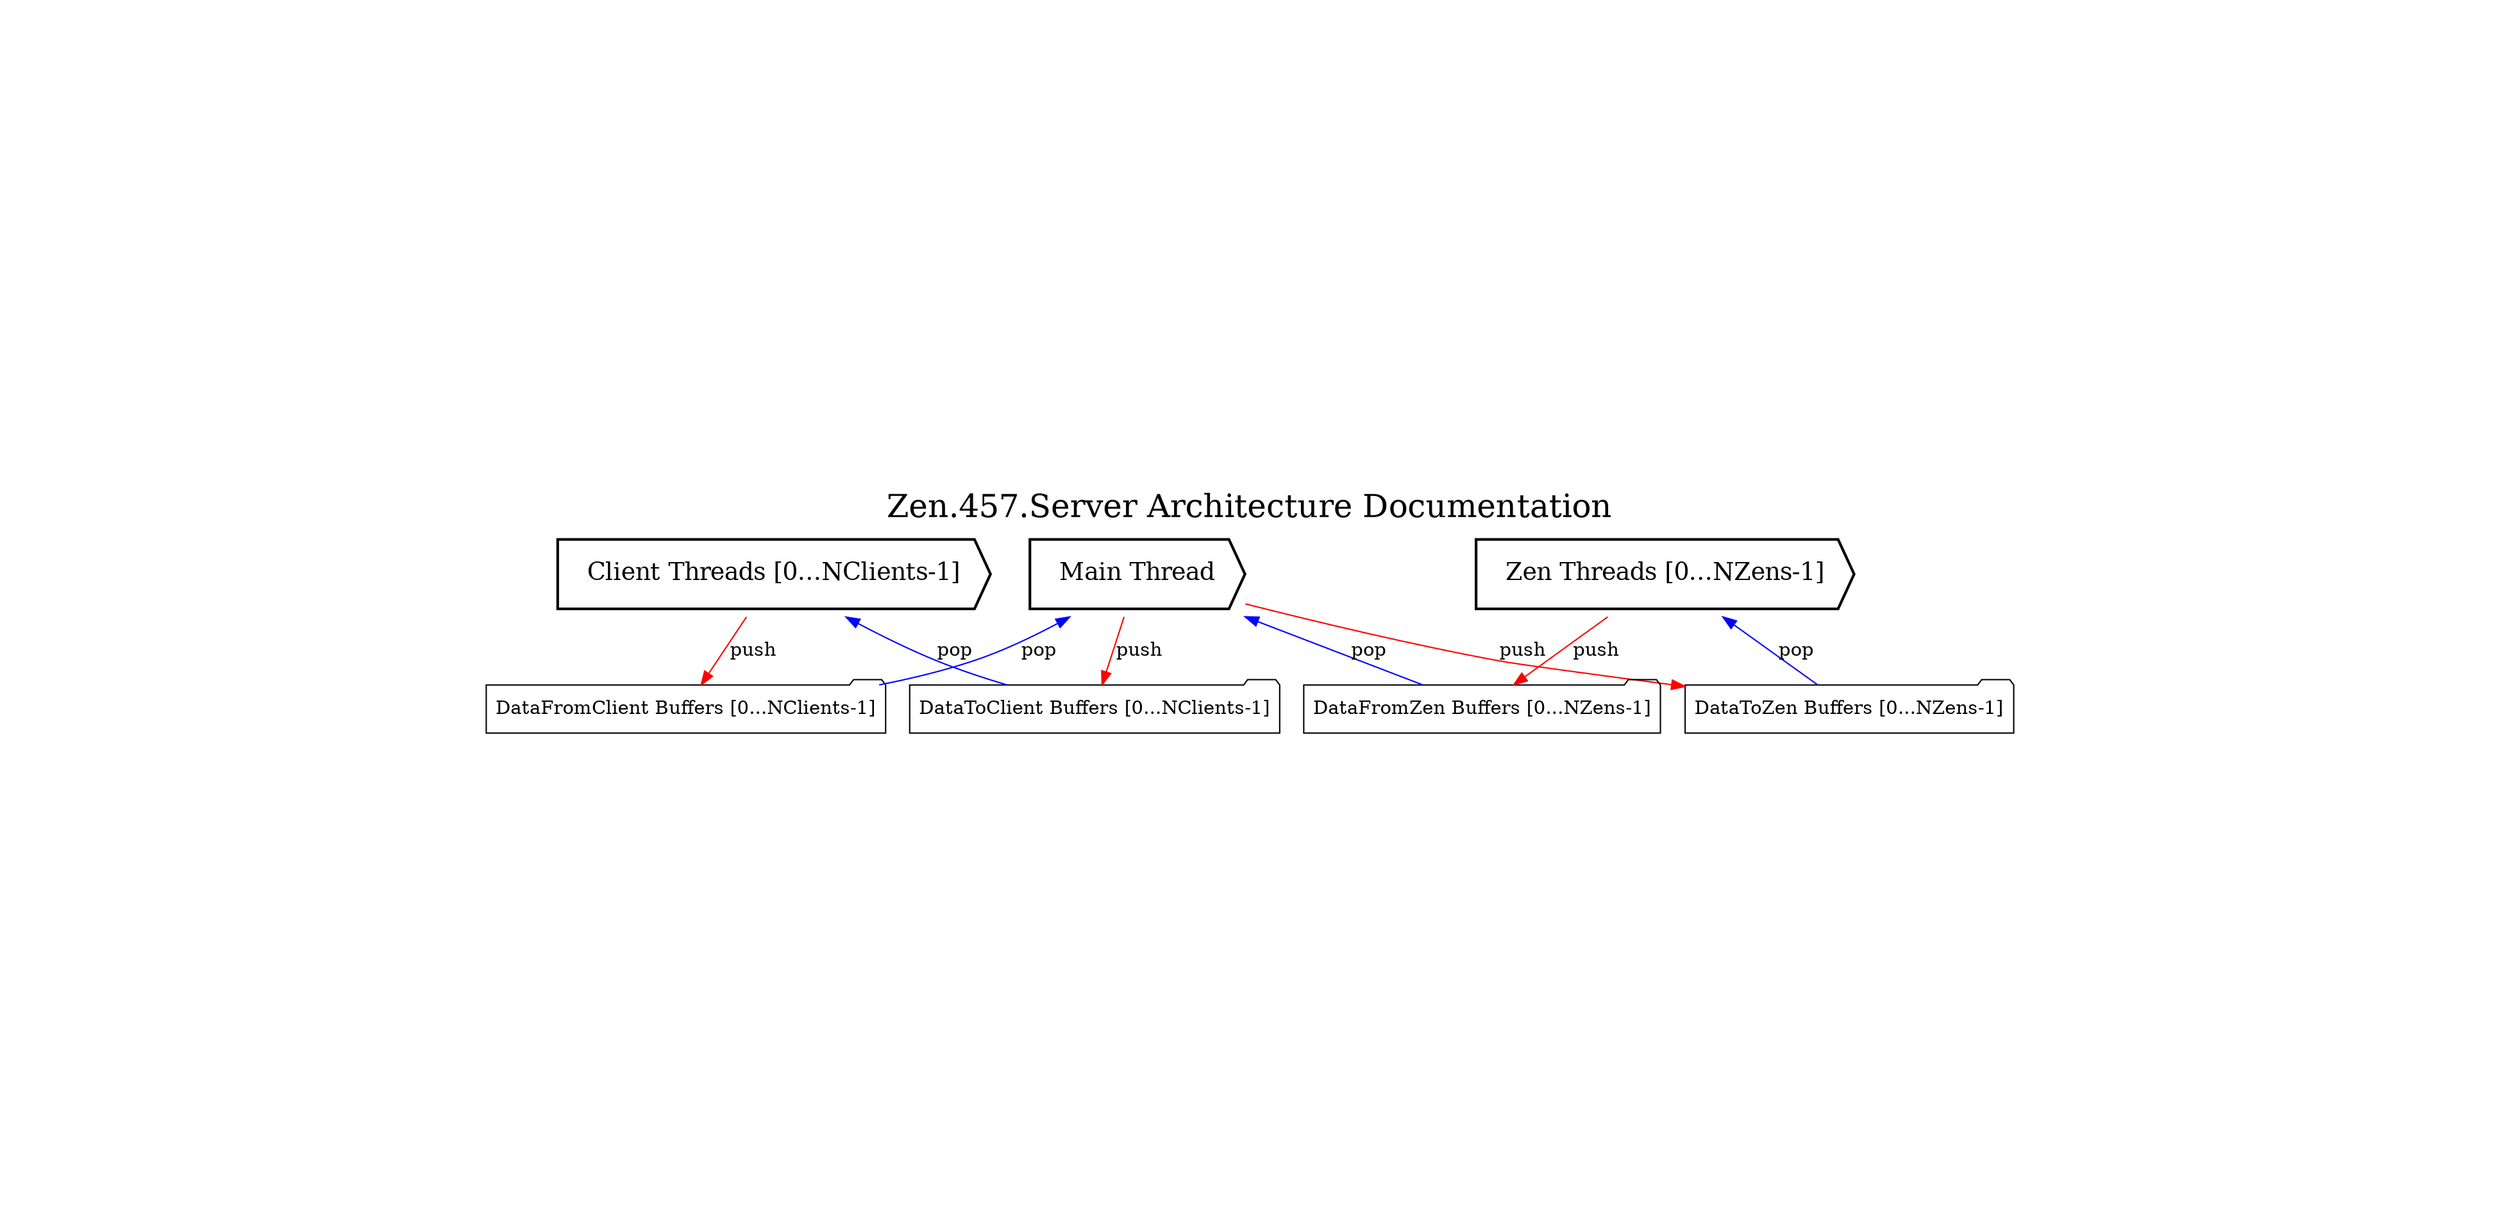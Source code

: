 //http://en.wikipedia.org/wiki/DOT_%28graph_description_language%29
//http://stackoverflow.com/questions/7922960/block-diagram-layout-with-dot-graphviz
//http://stackoverflow.com/questions/8042801/better-layout-of-nodes-for-block-diagrams-in-dot
//http://blockdiag.com/en/blockdiag/examples.html#grouping-nodes
//http://bl.ocks.org/d3noob/5141278
//http://www.ibm.com/developerworks/aix/library/au-aix-graphviz/
//http://www.graphviz.org/

digraph Zen457ServerArchitecture
{
	//compound = true; 
	fontsize=24;
	label = "Zen.457.Server Architecture Documentation";
	labelloc = t;
	rank = source;
	ratio = compress;
	concentrate = true;
	margin=5;
	//nodesep = 5.0;
	//node [shape=box];//,ranksep = "1.2 equally"]; //[color=Red];
	//edge [color=Blue,shape=vee]; //, style=dotted];
	//splines = ortho;
	//clusterrank = local;
	//compound = true; //If true, allow edges between clusters. (See lhead and ltail below.) 
	//landscape = true;
	//aspect = 1;
	
	//Threads
	{
		rank=same;
		MainThread [label="Main Thread", shape=cds, margin=0.3, fontsize=18, penwidth=2];
		ClientThreads [label="Client Threads [0...NClients-1]", shape=cds, margin=0.3, fontsize=18, penwidth=2];
		ZenThreads [label="Zen Threads [0...NZens-1]", shape=cds, margin=0.3, fontsize=18, penwidth=2];
	}		
	
	//Buffers
	{
		rank=same;
		DataToClient [label="DataToClient Buffers [0...NClients-1]", shape=folder, margin=0.1];
		DataFromClient [label="DataFromClient Buffers [0...NClients-1]", shape=folder, margin=0.1];
		DataToZen [label="DataToZen Buffers [0...NZens-1]", shape=folder, margin=0.1];
		DataFromZen [label="DataFromZen Buffers [0...NZens-1]", shape=folder, margin=0.1];
	}	
	
	//Actions
	ClientThreads -> DataFromClient [color=red, label="push"];
	DataToClient -> ClientThreads [color=blue, label="pop"];
	ZenThreads -> DataFromZen [color=red, label="push"];
	DataToZen -> ZenThreads [color=blue, label="pop"];
	DataFromClient -> MainThread [color=blue, label="pop"];
	MainThread -> DataToClient [color=red, label="push"];
	DataFromZen -> MainThread [color=blue, label="pop"];
	MainThread -> DataToZen [color=red, label="push"];	
}